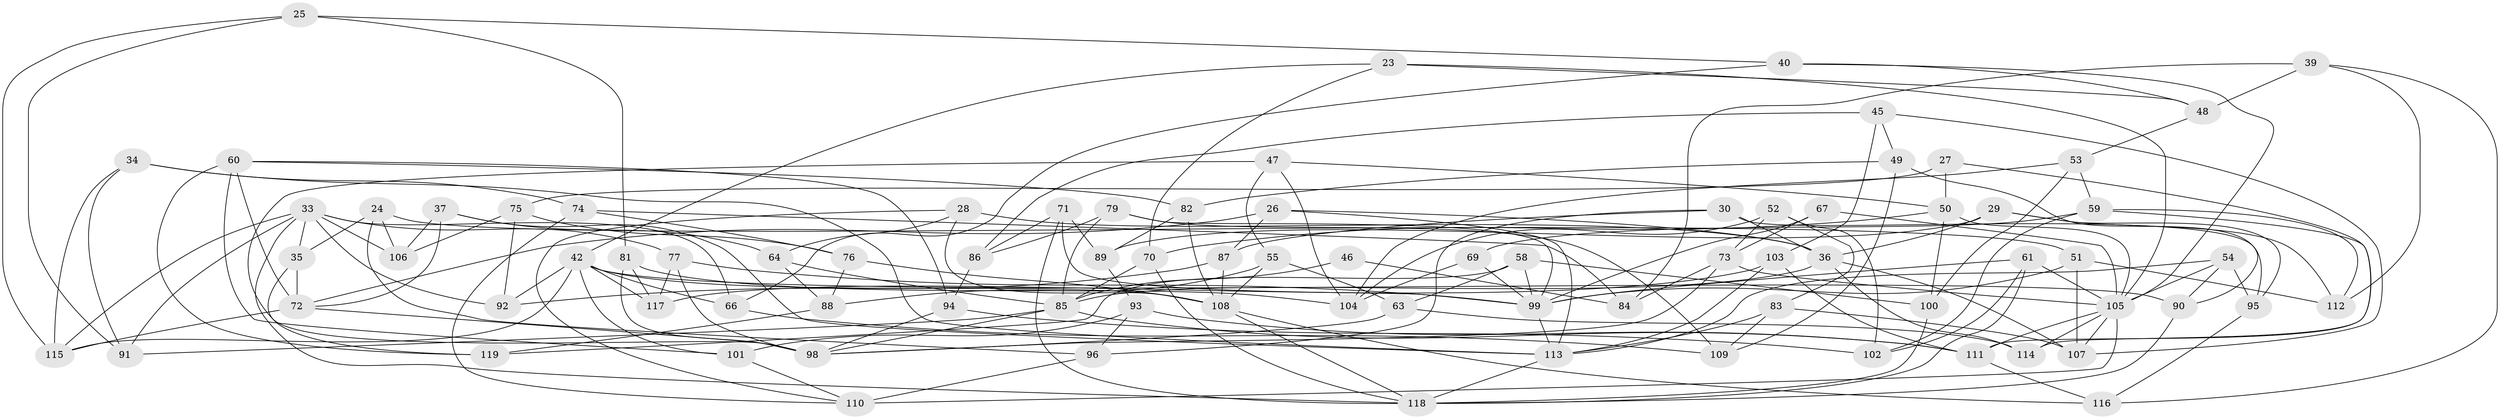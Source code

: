 // original degree distribution, {4: 1.0}
// Generated by graph-tools (version 1.1) at 2025/01/03/04/25 22:01:23]
// undirected, 83 vertices, 191 edges
graph export_dot {
graph [start="1"]
  node [color=gray90,style=filled];
  23;
  24;
  25;
  26;
  27;
  28;
  29;
  30;
  33 [super="+5+32"];
  34;
  35;
  36 [super="+13+17"];
  37;
  39;
  40;
  42 [super="+6+31"];
  45;
  46;
  47;
  48;
  49;
  50 [super="+16"];
  51;
  52;
  53;
  54;
  55;
  58;
  59 [super="+18"];
  60 [super="+44"];
  61;
  63;
  64;
  66;
  67;
  69 [super="+62"];
  70;
  71;
  72 [super="+4+14"];
  73 [super="+7"];
  74;
  75;
  76;
  77;
  79;
  81;
  82;
  83;
  84;
  85 [super="+38+68"];
  86;
  87;
  88;
  89;
  90;
  91;
  92;
  93;
  94;
  95;
  96;
  98 [super="+2+97"];
  99 [super="+8+41+15"];
  100;
  101;
  102;
  103;
  104 [super="+12"];
  105 [super="+65"];
  106;
  107 [super="+43"];
  108 [super="+57"];
  109;
  110 [super="+78"];
  111 [super="+22"];
  112;
  113 [super="+80"];
  114;
  115 [super="+56"];
  116;
  117;
  118 [super="+1+10"];
  119;
  23 -- 48;
  23 -- 70;
  23 -- 42;
  23 -- 105;
  24 -- 106;
  24 -- 51;
  24 -- 35;
  24 -- 96;
  25 -- 40;
  25 -- 91;
  25 -- 115;
  25 -- 81;
  26 -- 87;
  26 -- 72;
  26 -- 36;
  26 -- 113;
  27 -- 111;
  27 -- 50 [weight=2];
  27 -- 75;
  28 -- 110;
  28 -- 64;
  28 -- 108;
  28 -- 36;
  29 -- 89;
  29 -- 112;
  29 -- 36;
  29 -- 95;
  30 -- 87;
  30 -- 95;
  30 -- 96;
  30 -- 36;
  33 -- 106;
  33 -- 66;
  33 -- 35;
  33 -- 92;
  33 -- 77;
  33 -- 115;
  33 -- 91;
  33 -- 118;
  34 -- 74;
  34 -- 91;
  34 -- 115;
  34 -- 113;
  35 -- 119;
  35 -- 72;
  36 -- 107 [weight=2];
  36 -- 114;
  36 -- 85;
  37 -- 64;
  37 -- 106;
  37 -- 72;
  37 -- 113;
  39 -- 48;
  39 -- 116;
  39 -- 84;
  39 -- 112;
  40 -- 66;
  40 -- 48;
  40 -- 105;
  42 -- 108;
  42 -- 117;
  42 -- 66;
  42 -- 92;
  42 -- 101;
  42 -- 90;
  42 -- 115;
  45 -- 107;
  45 -- 86;
  45 -- 49;
  45 -- 103;
  46 -- 85 [weight=3];
  46 -- 84;
  47 -- 104;
  47 -- 50;
  47 -- 55;
  47 -- 98;
  48 -- 53;
  49 -- 90;
  49 -- 82;
  49 -- 109;
  50 -- 105;
  50 -- 100;
  50 -- 70;
  51 -- 112;
  51 -- 99;
  51 -- 107;
  52 -- 83;
  52 -- 102;
  52 -- 73;
  52 -- 104;
  53 -- 100;
  53 -- 104;
  53 -- 59;
  54 -- 90;
  54 -- 95;
  54 -- 113;
  54 -- 105;
  55 -- 88;
  55 -- 63;
  55 -- 108;
  58 -- 63;
  58 -- 100;
  58 -- 119;
  58 -- 99;
  59 -- 102;
  59 -- 112;
  59 -- 114;
  59 -- 69 [weight=2];
  60 -- 119;
  60 -- 101;
  60 -- 72 [weight=2];
  60 -- 82;
  60 -- 94;
  61 -- 105;
  61 -- 102;
  61 -- 118;
  61 -- 99;
  63 -- 114;
  63 -- 98;
  64 -- 88;
  64 -- 85;
  66 -- 109;
  67 -- 73 [weight=2];
  67 -- 105;
  67 -- 99;
  69 -- 104 [weight=2];
  69 -- 99 [weight=2];
  70 -- 118;
  70 -- 85;
  71 -- 89;
  71 -- 86;
  71 -- 118;
  71 -- 99;
  72 -- 98;
  72 -- 115 [weight=2];
  73 -- 84;
  73 -- 98;
  73 -- 105;
  74 -- 84;
  74 -- 76;
  74 -- 110;
  75 -- 76;
  75 -- 92;
  75 -- 106;
  76 -- 88;
  76 -- 108;
  77 -- 98;
  77 -- 99;
  77 -- 117;
  79 -- 86;
  79 -- 85;
  79 -- 109;
  79 -- 99;
  81 -- 117;
  81 -- 104;
  81 -- 98;
  82 -- 108;
  82 -- 89;
  83 -- 113;
  83 -- 109;
  83 -- 107;
  85 -- 98;
  85 -- 91;
  85 -- 111;
  86 -- 94;
  87 -- 92;
  87 -- 108;
  88 -- 119;
  89 -- 93;
  90 -- 118;
  93 -- 96;
  93 -- 101;
  93 -- 111;
  94 -- 102;
  94 -- 98;
  95 -- 116;
  96 -- 110;
  99 -- 113;
  100 -- 118;
  101 -- 110;
  103 -- 117;
  103 -- 113;
  103 -- 111;
  105 -- 107;
  105 -- 110 [weight=2];
  105 -- 114;
  105 -- 111;
  108 -- 118;
  108 -- 116;
  111 -- 116;
  113 -- 118;
}
